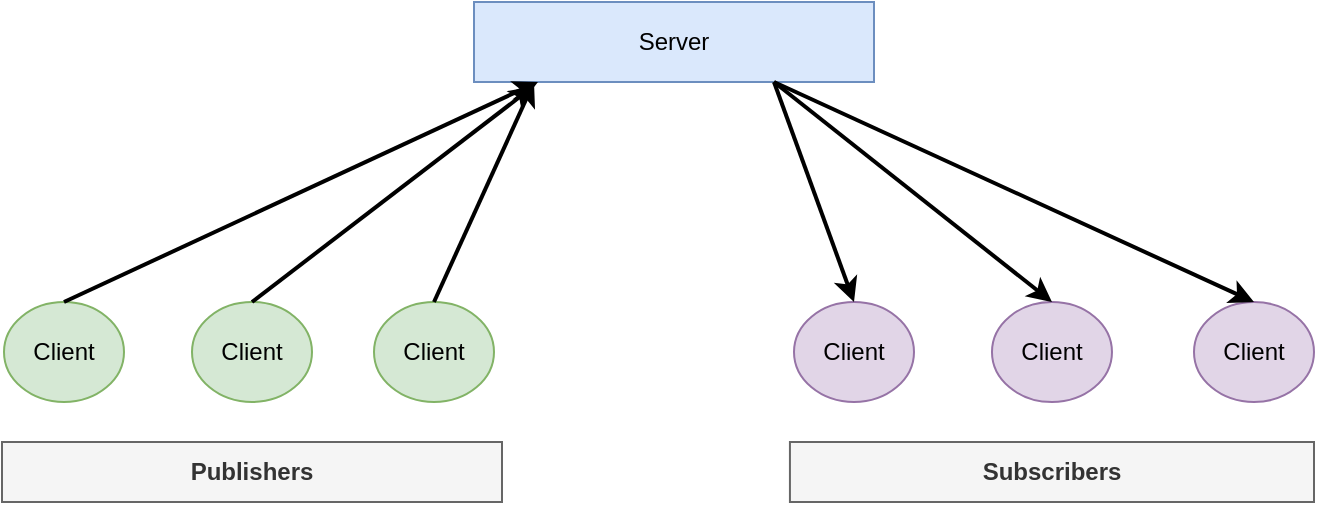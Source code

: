 <mxfile version="21.7.2" type="device">
  <diagram name="Page-1" id="Zsn0Yqgajn_QYxI-BJPL">
    <mxGraphModel dx="1432" dy="771" grid="1" gridSize="10" guides="1" tooltips="1" connect="1" arrows="1" fold="1" page="1" pageScale="1" pageWidth="1169" pageHeight="827" math="0" shadow="0">
      <root>
        <mxCell id="0" />
        <mxCell id="1" parent="0" />
        <mxCell id="lepmZyCrf-BxXjSmm1Cq-1" value="Server" style="rounded=0;whiteSpace=wrap;html=1;fillColor=#dae8fc;strokeColor=#6c8ebf;" vertex="1" parent="1">
          <mxGeometry x="370" y="120" width="200" height="40" as="geometry" />
        </mxCell>
        <mxCell id="lepmZyCrf-BxXjSmm1Cq-2" value="Client" style="ellipse;whiteSpace=wrap;html=1;fillColor=#d5e8d4;strokeColor=#82b366;" vertex="1" parent="1">
          <mxGeometry x="135" y="270" width="60" height="50" as="geometry" />
        </mxCell>
        <mxCell id="lepmZyCrf-BxXjSmm1Cq-3" value="Client" style="ellipse;whiteSpace=wrap;html=1;fillColor=#d5e8d4;strokeColor=#82b366;" vertex="1" parent="1">
          <mxGeometry x="229" y="270" width="60" height="50" as="geometry" />
        </mxCell>
        <mxCell id="lepmZyCrf-BxXjSmm1Cq-4" value="Client" style="ellipse;whiteSpace=wrap;html=1;fillColor=#d5e8d4;strokeColor=#82b366;" vertex="1" parent="1">
          <mxGeometry x="320" y="270" width="60" height="50" as="geometry" />
        </mxCell>
        <mxCell id="lepmZyCrf-BxXjSmm1Cq-5" value="Client" style="ellipse;whiteSpace=wrap;html=1;fillColor=#e1d5e7;strokeColor=#9673a6;" vertex="1" parent="1">
          <mxGeometry x="530" y="270" width="60" height="50" as="geometry" />
        </mxCell>
        <mxCell id="lepmZyCrf-BxXjSmm1Cq-6" value="Client" style="ellipse;whiteSpace=wrap;html=1;fillColor=#e1d5e7;strokeColor=#9673a6;" vertex="1" parent="1">
          <mxGeometry x="628.99" y="270" width="60" height="50" as="geometry" />
        </mxCell>
        <mxCell id="lepmZyCrf-BxXjSmm1Cq-7" value="Client" style="ellipse;whiteSpace=wrap;html=1;fillColor=#e1d5e7;strokeColor=#9673a6;" vertex="1" parent="1">
          <mxGeometry x="730" y="270" width="60" height="50" as="geometry" />
        </mxCell>
        <mxCell id="lepmZyCrf-BxXjSmm1Cq-10" value="" style="endArrow=classic;html=1;rounded=0;entryX=0.16;entryY=1;entryDx=0;entryDy=0;entryPerimeter=0;exitX=0.5;exitY=0;exitDx=0;exitDy=0;strokeWidth=2;" edge="1" parent="1" source="lepmZyCrf-BxXjSmm1Cq-2" target="lepmZyCrf-BxXjSmm1Cq-1">
          <mxGeometry width="50" height="50" relative="1" as="geometry">
            <mxPoint x="200" y="270" as="sourcePoint" />
            <mxPoint x="250" y="220" as="targetPoint" />
          </mxGeometry>
        </mxCell>
        <mxCell id="lepmZyCrf-BxXjSmm1Cq-11" value="" style="endArrow=classic;html=1;rounded=0;entryX=0.15;entryY=1.05;entryDx=0;entryDy=0;entryPerimeter=0;exitX=0.5;exitY=0;exitDx=0;exitDy=0;strokeWidth=2;" edge="1" parent="1" source="lepmZyCrf-BxXjSmm1Cq-3" target="lepmZyCrf-BxXjSmm1Cq-1">
          <mxGeometry width="50" height="50" relative="1" as="geometry">
            <mxPoint x="270" y="270" as="sourcePoint" />
            <mxPoint x="440" y="160" as="targetPoint" />
          </mxGeometry>
        </mxCell>
        <mxCell id="lepmZyCrf-BxXjSmm1Cq-12" value="" style="endArrow=classic;html=1;rounded=0;exitX=0.5;exitY=0;exitDx=0;exitDy=0;strokeWidth=2;" edge="1" parent="1" source="lepmZyCrf-BxXjSmm1Cq-4">
          <mxGeometry width="50" height="50" relative="1" as="geometry">
            <mxPoint x="370" y="280" as="sourcePoint" />
            <mxPoint x="400" y="160" as="targetPoint" />
          </mxGeometry>
        </mxCell>
        <mxCell id="lepmZyCrf-BxXjSmm1Cq-13" value="Publishers" style="text;html=1;strokeColor=#666666;fillColor=#f5f5f5;align=center;verticalAlign=middle;whiteSpace=wrap;rounded=0;fontStyle=1;fontColor=#333333;" vertex="1" parent="1">
          <mxGeometry x="134" y="340" width="250" height="30" as="geometry" />
        </mxCell>
        <mxCell id="lepmZyCrf-BxXjSmm1Cq-14" value="Subscribers" style="text;html=1;strokeColor=#666666;fillColor=#f5f5f5;align=center;verticalAlign=middle;whiteSpace=wrap;rounded=0;fontStyle=1;fontColor=#333333;" vertex="1" parent="1">
          <mxGeometry x="527.97" y="340" width="262.03" height="30" as="geometry" />
        </mxCell>
        <mxCell id="lepmZyCrf-BxXjSmm1Cq-24" value="" style="endArrow=classic;html=1;rounded=0;entryX=0.5;entryY=0;entryDx=0;entryDy=0;exitX=0.75;exitY=1;exitDx=0;exitDy=0;strokeWidth=2;" edge="1" parent="1" source="lepmZyCrf-BxXjSmm1Cq-1" target="lepmZyCrf-BxXjSmm1Cq-7">
          <mxGeometry width="50" height="50" relative="1" as="geometry">
            <mxPoint x="590" y="130" as="sourcePoint" />
            <mxPoint x="805" y="260" as="targetPoint" />
          </mxGeometry>
        </mxCell>
        <mxCell id="lepmZyCrf-BxXjSmm1Cq-26" value="" style="endArrow=classic;html=1;rounded=0;entryX=0.5;entryY=0;entryDx=0;entryDy=0;exitX=0.75;exitY=1;exitDx=0;exitDy=0;strokeWidth=2;" edge="1" parent="1" source="lepmZyCrf-BxXjSmm1Cq-1" target="lepmZyCrf-BxXjSmm1Cq-5">
          <mxGeometry width="50" height="50" relative="1" as="geometry">
            <mxPoint x="579" y="200" as="sourcePoint" />
            <mxPoint x="579" y="287" as="targetPoint" />
          </mxGeometry>
        </mxCell>
        <mxCell id="lepmZyCrf-BxXjSmm1Cq-29" value="" style="endArrow=classic;html=1;rounded=0;entryX=0.5;entryY=0;entryDx=0;entryDy=0;exitX=0.75;exitY=1;exitDx=0;exitDy=0;strokeWidth=2;" edge="1" parent="1" source="lepmZyCrf-BxXjSmm1Cq-1" target="lepmZyCrf-BxXjSmm1Cq-6">
          <mxGeometry width="50" height="50" relative="1" as="geometry">
            <mxPoint x="560" y="190" as="sourcePoint" />
            <mxPoint x="678" y="320" as="targetPoint" />
          </mxGeometry>
        </mxCell>
      </root>
    </mxGraphModel>
  </diagram>
</mxfile>
